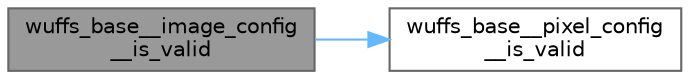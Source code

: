 digraph "wuffs_base__image_config__is_valid"
{
 // LATEX_PDF_SIZE
  bgcolor="transparent";
  edge [fontname=Helvetica,fontsize=10,labelfontname=Helvetica,labelfontsize=10];
  node [fontname=Helvetica,fontsize=10,shape=box,height=0.2,width=0.4];
  rankdir="LR";
  Node1 [id="Node000001",label="wuffs_base__image_config\l__is_valid",height=0.2,width=0.4,color="gray40", fillcolor="grey60", style="filled", fontcolor="black",tooltip=" "];
  Node1 -> Node2 [id="edge1_Node000001_Node000002",color="steelblue1",style="solid",tooltip=" "];
  Node2 [id="Node000002",label="wuffs_base__pixel_config\l__is_valid",height=0.2,width=0.4,color="grey40", fillcolor="white", style="filled",URL="$wuffs-v0_83_8c.html#ac8498146aff16e4b7f5bd4d5156f0689",tooltip=" "];
}
